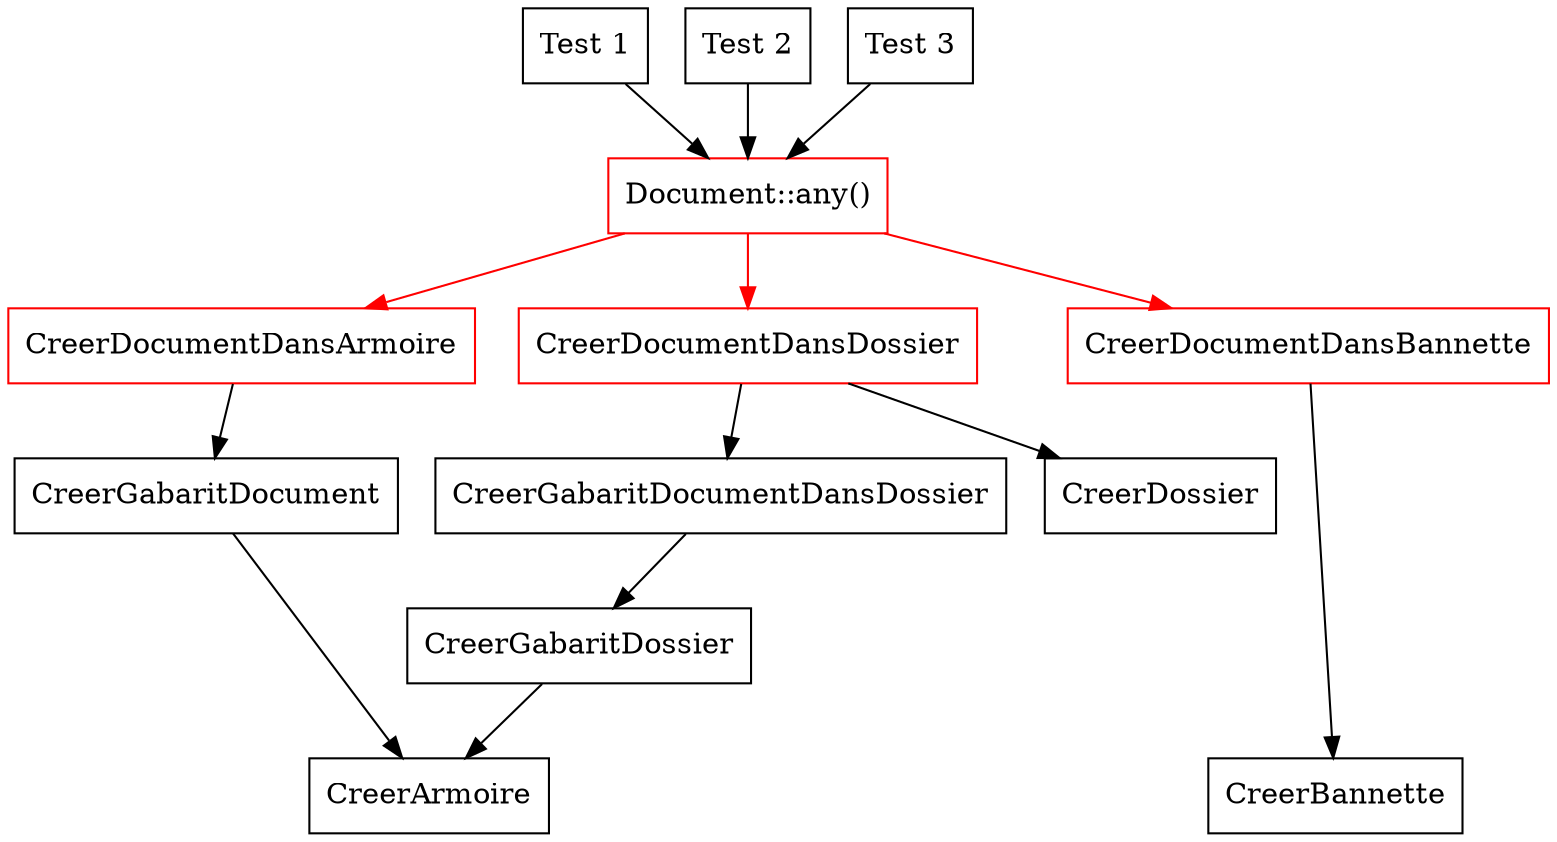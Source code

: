 digraph tests {
    test1[label="Test 1"; shape="box"];
    test2[label="Test 2"; shape="box"];
    test3[label="Test 3"; shape="box"];

    document_any[label="Document::any()"; shape="box"; color="red"];

    creer_document_armoire[label="CreerDocumentDansArmoire"; shape="box"; color="red"];
    creer_document_bannette[label="CreerDocumentDansBannette"; shape="box"; color="red"];
    creer_document_dossier[label="CreerDocumentDansDossier"; shape="box"; color="red"];

    creer_dossier[label="CreerDossier"; shape="box"];

    creer_gabarit_document[label="CreerGabaritDocument"; shape="box"];
    creer_gabarit_dossier[label="CreerGabaritDossier"; shape="box"];
    creer_gabarit_document_dossier[label="CreerGabaritDocumentDansDossier"; shape="box"];

    creer_armoire[label="CreerArmoire"; shape="box"];
    creer_bannette[label="CreerBannette"; shape="box"];

    {rank=same; test1; test2; test3}
    {rank=same; creer_document_armoire; creer_document_bannette; creer_document_dossier}
    {rank=same; creer_dossier}
    {rank=same; creer_gabarit_document; creer_gabarit_document_dossier}
    {rank=same; creer_armoire; creer_bannette}

    test1 -> document_any;
    test2 -> document_any;
    test3 -> document_any;

    document_any -> creer_document_armoire [color="red"];
    document_any -> creer_document_bannette [color="red"];
    document_any -> creer_document_dossier [color="red"];

    creer_document_armoire -> creer_gabarit_document;
    creer_gabarit_document -> creer_armoire;

    creer_document_bannette -> creer_bannette;

    creer_document_dossier -> creer_gabarit_document_dossier;
    creer_document_dossier -> creer_dossier;

    creer_gabarit_document_dossier -> creer_gabarit_dossier;

    creer_gabarit_dossier -> creer_armoire;
}
